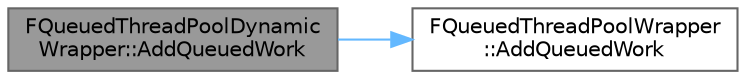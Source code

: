 digraph "FQueuedThreadPoolDynamicWrapper::AddQueuedWork"
{
 // INTERACTIVE_SVG=YES
 // LATEX_PDF_SIZE
  bgcolor="transparent";
  edge [fontname=Helvetica,fontsize=10,labelfontname=Helvetica,labelfontsize=10];
  node [fontname=Helvetica,fontsize=10,shape=box,height=0.2,width=0.4];
  rankdir="LR";
  Node1 [id="Node000001",label="FQueuedThreadPoolDynamic\lWrapper::AddQueuedWork",height=0.2,width=0.4,color="gray40", fillcolor="grey60", style="filled", fontcolor="black",tooltip="Checks to see if there is a thread available to perform the task."];
  Node1 -> Node2 [id="edge1_Node000001_Node000002",color="steelblue1",style="solid",tooltip=" "];
  Node2 [id="Node000002",label="FQueuedThreadPoolWrapper\l::AddQueuedWork",height=0.2,width=0.4,color="grey40", fillcolor="white", style="filled",URL="$d3/d43/classFQueuedThreadPoolWrapper.html#a16b55309163871c13575a7966d10a2de",tooltip="Checks to see if there is a thread available to perform the task."];
}
